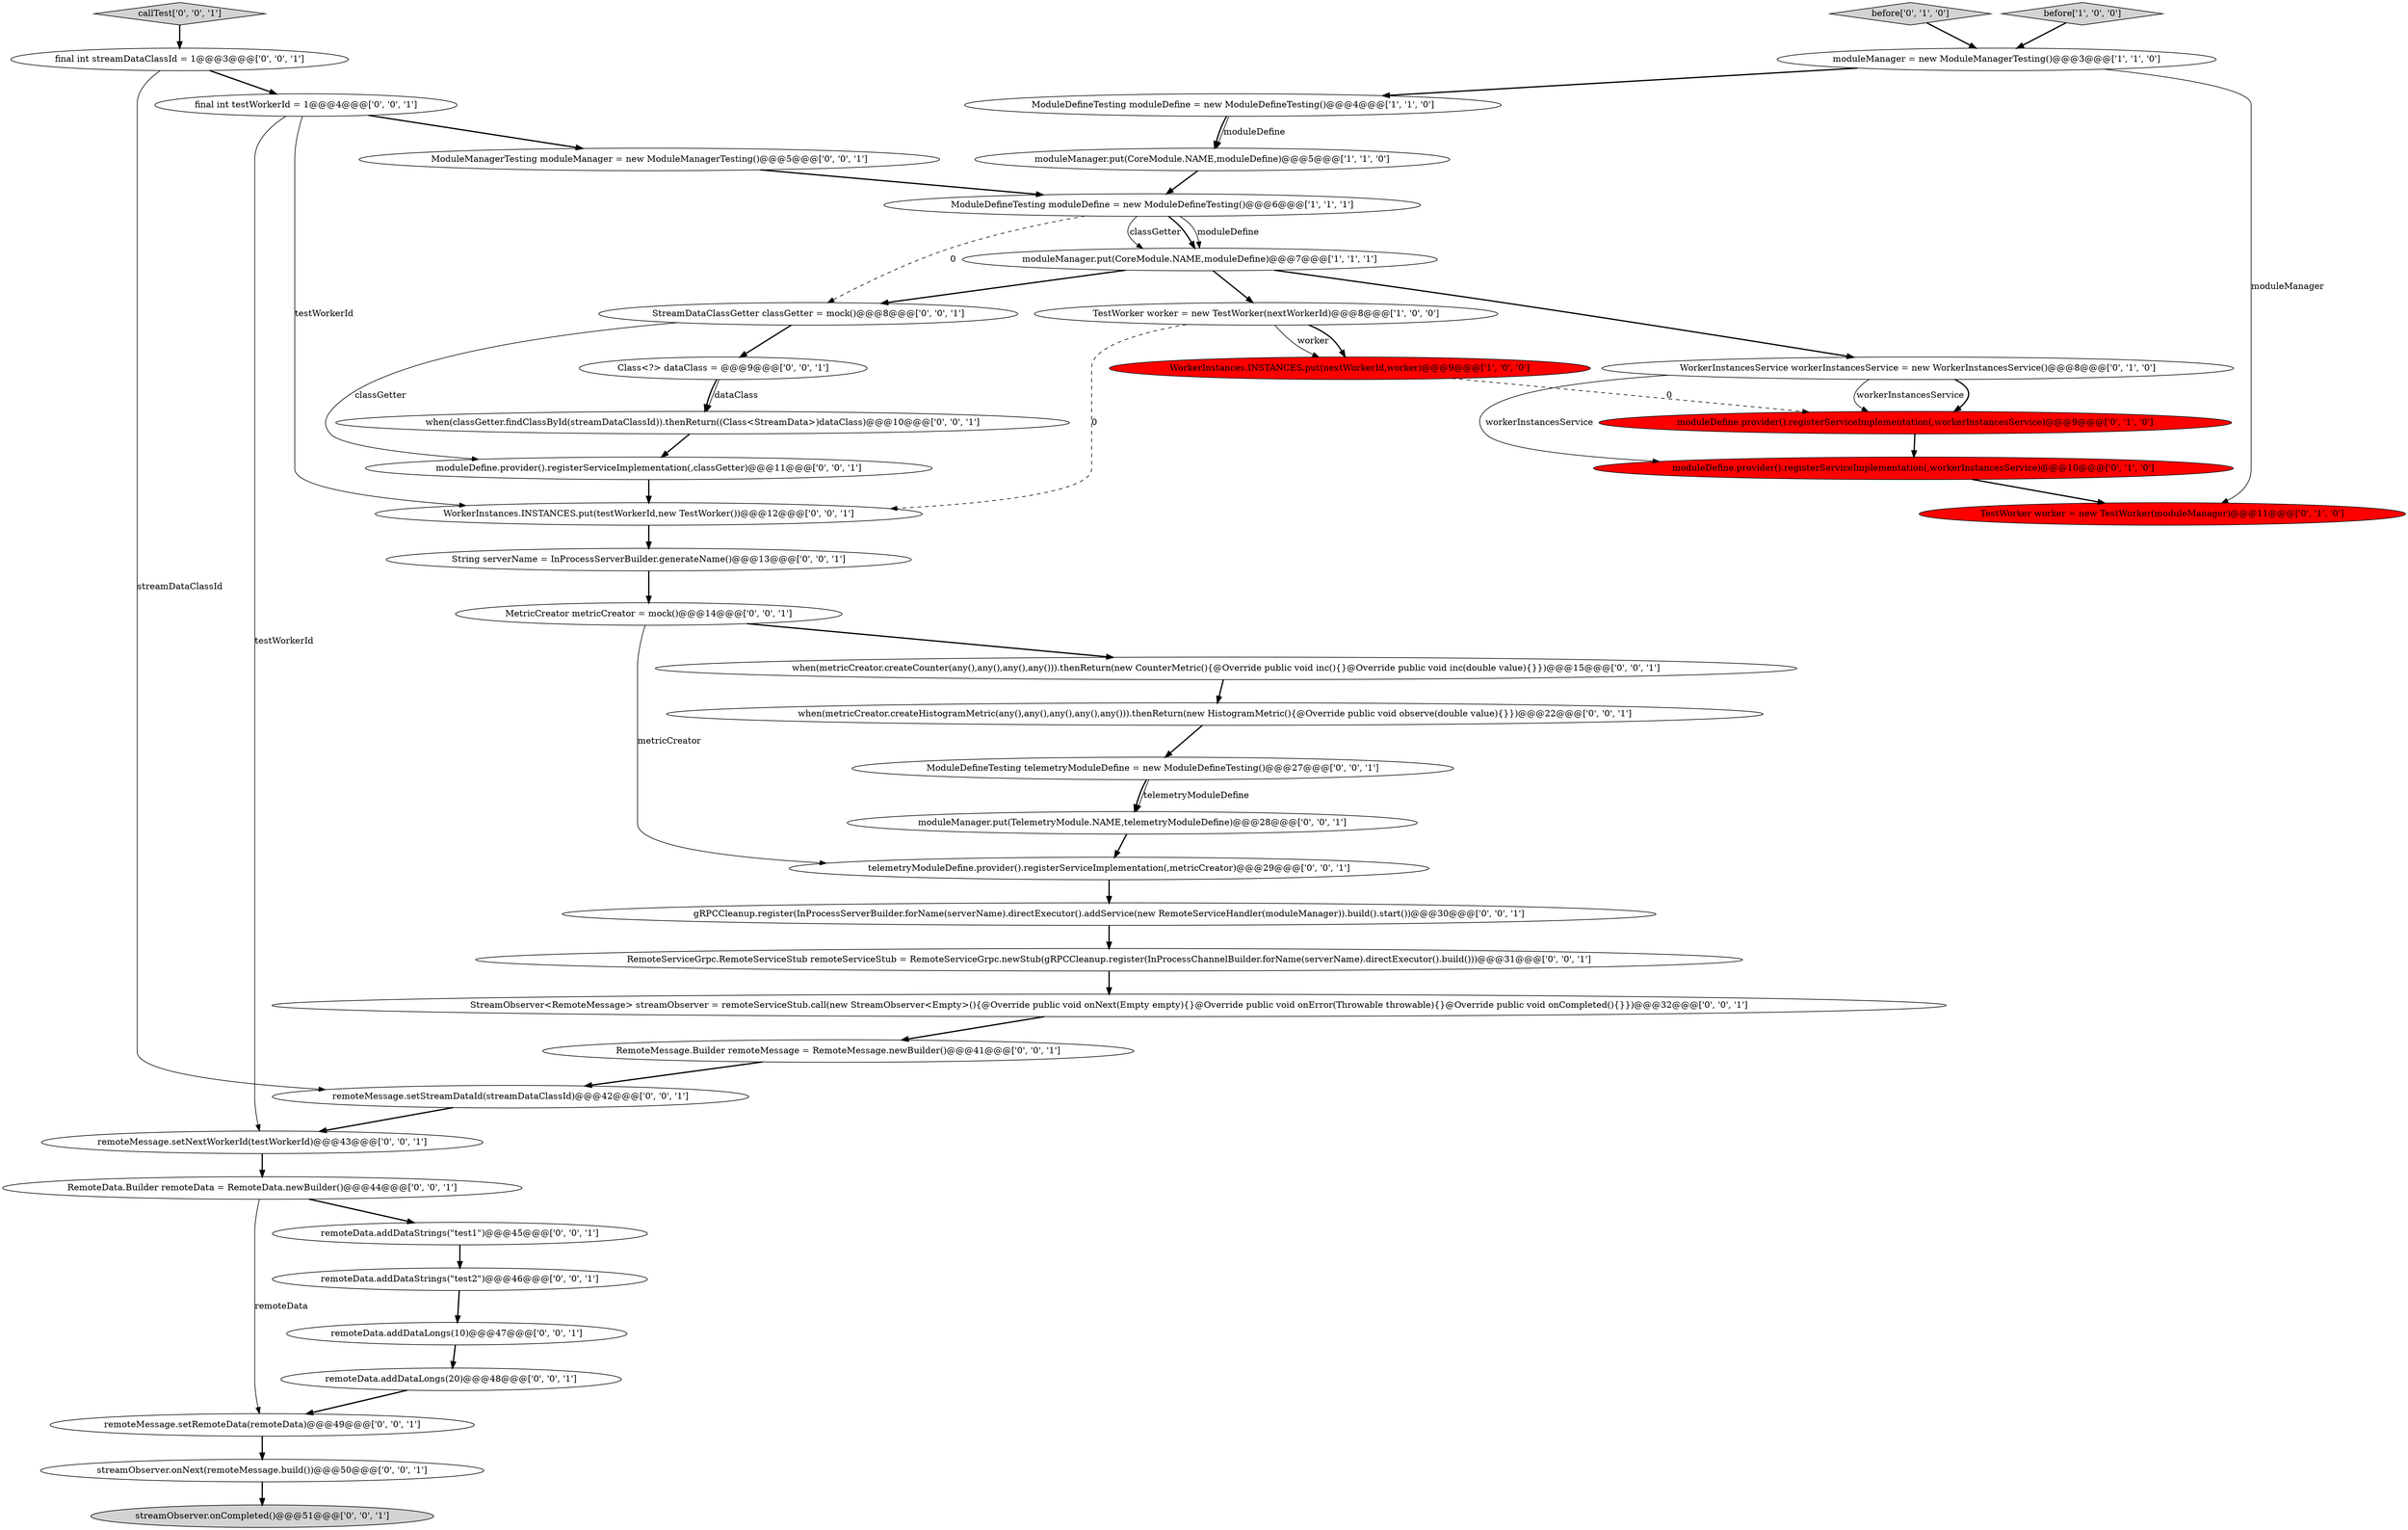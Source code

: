 digraph {
17 [style = filled, label = "WorkerInstances.INSTANCES.put(testWorkerId,new TestWorker())@@@12@@@['0', '0', '1']", fillcolor = white, shape = ellipse image = "AAA0AAABBB3BBB"];
23 [style = filled, label = "streamObserver.onCompleted()@@@51@@@['0', '0', '1']", fillcolor = lightgray, shape = ellipse image = "AAA0AAABBB3BBB"];
1 [style = filled, label = "moduleManager = new ModuleManagerTesting()@@@3@@@['1', '1', '0']", fillcolor = white, shape = ellipse image = "AAA0AAABBB1BBB"];
15 [style = filled, label = "StreamDataClassGetter classGetter = mock()@@@8@@@['0', '0', '1']", fillcolor = white, shape = ellipse image = "AAA0AAABBB3BBB"];
36 [style = filled, label = "MetricCreator metricCreator = mock()@@@14@@@['0', '0', '1']", fillcolor = white, shape = ellipse image = "AAA0AAABBB3BBB"];
29 [style = filled, label = "moduleDefine.provider().registerServiceImplementation(,classGetter)@@@11@@@['0', '0', '1']", fillcolor = white, shape = ellipse image = "AAA0AAABBB3BBB"];
31 [style = filled, label = "callTest['0', '0', '1']", fillcolor = lightgray, shape = diamond image = "AAA0AAABBB3BBB"];
27 [style = filled, label = "RemoteData.Builder remoteData = RemoteData.newBuilder()@@@44@@@['0', '0', '1']", fillcolor = white, shape = ellipse image = "AAA0AAABBB3BBB"];
16 [style = filled, label = "Class<?> dataClass = @@@9@@@['0', '0', '1']", fillcolor = white, shape = ellipse image = "AAA0AAABBB3BBB"];
32 [style = filled, label = "RemoteServiceGrpc.RemoteServiceStub remoteServiceStub = RemoteServiceGrpc.newStub(gRPCCleanup.register(InProcessChannelBuilder.forName(serverName).directExecutor().build()))@@@31@@@['0', '0', '1']", fillcolor = white, shape = ellipse image = "AAA0AAABBB3BBB"];
2 [style = filled, label = "moduleManager.put(CoreModule.NAME,moduleDefine)@@@7@@@['1', '1', '1']", fillcolor = white, shape = ellipse image = "AAA0AAABBB1BBB"];
20 [style = filled, label = "gRPCCleanup.register(InProcessServerBuilder.forName(serverName).directExecutor().addService(new RemoteServiceHandler(moduleManager)).build().start())@@@30@@@['0', '0', '1']", fillcolor = white, shape = ellipse image = "AAA0AAABBB3BBB"];
37 [style = filled, label = "streamObserver.onNext(remoteMessage.build())@@@50@@@['0', '0', '1']", fillcolor = white, shape = ellipse image = "AAA0AAABBB3BBB"];
35 [style = filled, label = "final int streamDataClassId = 1@@@3@@@['0', '0', '1']", fillcolor = white, shape = ellipse image = "AAA0AAABBB3BBB"];
28 [style = filled, label = "StreamObserver<RemoteMessage> streamObserver = remoteServiceStub.call(new StreamObserver<Empty>(){@Override public void onNext(Empty empty){}@Override public void onError(Throwable throwable){}@Override public void onCompleted(){}})@@@32@@@['0', '0', '1']", fillcolor = white, shape = ellipse image = "AAA0AAABBB3BBB"];
11 [style = filled, label = "before['0', '1', '0']", fillcolor = lightgray, shape = diamond image = "AAA0AAABBB2BBB"];
7 [style = filled, label = "ModuleDefineTesting moduleDefine = new ModuleDefineTesting()@@@6@@@['1', '1', '1']", fillcolor = white, shape = ellipse image = "AAA0AAABBB1BBB"];
6 [style = filled, label = "moduleManager.put(CoreModule.NAME,moduleDefine)@@@5@@@['1', '1', '0']", fillcolor = white, shape = ellipse image = "AAA0AAABBB1BBB"];
38 [style = filled, label = "final int testWorkerId = 1@@@4@@@['0', '0', '1']", fillcolor = white, shape = ellipse image = "AAA0AAABBB3BBB"];
21 [style = filled, label = "RemoteMessage.Builder remoteMessage = RemoteMessage.newBuilder()@@@41@@@['0', '0', '1']", fillcolor = white, shape = ellipse image = "AAA0AAABBB3BBB"];
19 [style = filled, label = "ModuleManagerTesting moduleManager = new ModuleManagerTesting()@@@5@@@['0', '0', '1']", fillcolor = white, shape = ellipse image = "AAA0AAABBB3BBB"];
4 [style = filled, label = "ModuleDefineTesting moduleDefine = new ModuleDefineTesting()@@@4@@@['1', '1', '0']", fillcolor = white, shape = ellipse image = "AAA0AAABBB1BBB"];
8 [style = filled, label = "WorkerInstancesService workerInstancesService = new WorkerInstancesService()@@@8@@@['0', '1', '0']", fillcolor = white, shape = ellipse image = "AAA0AAABBB2BBB"];
42 [style = filled, label = "remoteData.addDataStrings(\"test1\")@@@45@@@['0', '0', '1']", fillcolor = white, shape = ellipse image = "AAA0AAABBB3BBB"];
13 [style = filled, label = "when(metricCreator.createHistogramMetric(any(),any(),any(),any(),any())).thenReturn(new HistogramMetric(){@Override public void observe(double value){}})@@@22@@@['0', '0', '1']", fillcolor = white, shape = ellipse image = "AAA0AAABBB3BBB"];
22 [style = filled, label = "remoteMessage.setRemoteData(remoteData)@@@49@@@['0', '0', '1']", fillcolor = white, shape = ellipse image = "AAA0AAABBB3BBB"];
26 [style = filled, label = "moduleManager.put(TelemetryModule.NAME,telemetryModuleDefine)@@@28@@@['0', '0', '1']", fillcolor = white, shape = ellipse image = "AAA0AAABBB3BBB"];
25 [style = filled, label = "when(metricCreator.createCounter(any(),any(),any(),any())).thenReturn(new CounterMetric(){@Override public void inc(){}@Override public void inc(double value){}})@@@15@@@['0', '0', '1']", fillcolor = white, shape = ellipse image = "AAA0AAABBB3BBB"];
3 [style = filled, label = "TestWorker worker = new TestWorker(nextWorkerId)@@@8@@@['1', '0', '0']", fillcolor = white, shape = ellipse image = "AAA0AAABBB1BBB"];
5 [style = filled, label = "before['1', '0', '0']", fillcolor = lightgray, shape = diamond image = "AAA0AAABBB1BBB"];
12 [style = filled, label = "moduleDefine.provider().registerServiceImplementation(,workerInstancesService)@@@10@@@['0', '1', '0']", fillcolor = red, shape = ellipse image = "AAA1AAABBB2BBB"];
30 [style = filled, label = "remoteData.addDataLongs(10)@@@47@@@['0', '0', '1']", fillcolor = white, shape = ellipse image = "AAA0AAABBB3BBB"];
39 [style = filled, label = "when(classGetter.findClassById(streamDataClassId)).thenReturn((Class<StreamData>)dataClass)@@@10@@@['0', '0', '1']", fillcolor = white, shape = ellipse image = "AAA0AAABBB3BBB"];
41 [style = filled, label = "remoteMessage.setStreamDataId(streamDataClassId)@@@42@@@['0', '0', '1']", fillcolor = white, shape = ellipse image = "AAA0AAABBB3BBB"];
10 [style = filled, label = "TestWorker worker = new TestWorker(moduleManager)@@@11@@@['0', '1', '0']", fillcolor = red, shape = ellipse image = "AAA1AAABBB2BBB"];
24 [style = filled, label = "remoteData.addDataLongs(20)@@@48@@@['0', '0', '1']", fillcolor = white, shape = ellipse image = "AAA0AAABBB3BBB"];
40 [style = filled, label = "remoteData.addDataStrings(\"test2\")@@@46@@@['0', '0', '1']", fillcolor = white, shape = ellipse image = "AAA0AAABBB3BBB"];
34 [style = filled, label = "ModuleDefineTesting telemetryModuleDefine = new ModuleDefineTesting()@@@27@@@['0', '0', '1']", fillcolor = white, shape = ellipse image = "AAA0AAABBB3BBB"];
18 [style = filled, label = "remoteMessage.setNextWorkerId(testWorkerId)@@@43@@@['0', '0', '1']", fillcolor = white, shape = ellipse image = "AAA0AAABBB3BBB"];
14 [style = filled, label = "String serverName = InProcessServerBuilder.generateName()@@@13@@@['0', '0', '1']", fillcolor = white, shape = ellipse image = "AAA0AAABBB3BBB"];
9 [style = filled, label = "moduleDefine.provider().registerServiceImplementation(,workerInstancesService)@@@9@@@['0', '1', '0']", fillcolor = red, shape = ellipse image = "AAA1AAABBB2BBB"];
0 [style = filled, label = "WorkerInstances.INSTANCES.put(nextWorkerId,worker)@@@9@@@['1', '0', '0']", fillcolor = red, shape = ellipse image = "AAA1AAABBB1BBB"];
33 [style = filled, label = "telemetryModuleDefine.provider().registerServiceImplementation(,metricCreator)@@@29@@@['0', '0', '1']", fillcolor = white, shape = ellipse image = "AAA0AAABBB3BBB"];
7->2 [style = solid, label="classGetter"];
13->34 [style = bold, label=""];
30->24 [style = bold, label=""];
1->4 [style = bold, label=""];
29->17 [style = bold, label=""];
3->17 [style = dashed, label="0"];
33->20 [style = bold, label=""];
4->6 [style = bold, label=""];
11->1 [style = bold, label=""];
25->13 [style = bold, label=""];
22->37 [style = bold, label=""];
38->17 [style = solid, label="testWorkerId"];
34->26 [style = solid, label="telemetryModuleDefine"];
2->3 [style = bold, label=""];
21->41 [style = bold, label=""];
20->32 [style = bold, label=""];
38->18 [style = solid, label="testWorkerId"];
15->16 [style = bold, label=""];
24->22 [style = bold, label=""];
37->23 [style = bold, label=""];
3->0 [style = solid, label="worker"];
42->40 [style = bold, label=""];
38->19 [style = bold, label=""];
3->0 [style = bold, label=""];
27->42 [style = bold, label=""];
5->1 [style = bold, label=""];
8->12 [style = solid, label="workerInstancesService"];
12->10 [style = bold, label=""];
36->25 [style = bold, label=""];
28->21 [style = bold, label=""];
31->35 [style = bold, label=""];
34->26 [style = bold, label=""];
18->27 [style = bold, label=""];
17->14 [style = bold, label=""];
7->2 [style = bold, label=""];
35->41 [style = solid, label="streamDataClassId"];
2->15 [style = bold, label=""];
27->22 [style = solid, label="remoteData"];
8->9 [style = bold, label=""];
1->10 [style = solid, label="moduleManager"];
7->15 [style = dashed, label="0"];
8->9 [style = solid, label="workerInstancesService"];
7->2 [style = solid, label="moduleDefine"];
16->39 [style = bold, label=""];
40->30 [style = bold, label=""];
9->12 [style = bold, label=""];
35->38 [style = bold, label=""];
16->39 [style = solid, label="dataClass"];
36->33 [style = solid, label="metricCreator"];
0->9 [style = dashed, label="0"];
6->7 [style = bold, label=""];
26->33 [style = bold, label=""];
32->28 [style = bold, label=""];
19->7 [style = bold, label=""];
41->18 [style = bold, label=""];
4->6 [style = solid, label="moduleDefine"];
15->29 [style = solid, label="classGetter"];
2->8 [style = bold, label=""];
39->29 [style = bold, label=""];
14->36 [style = bold, label=""];
}
